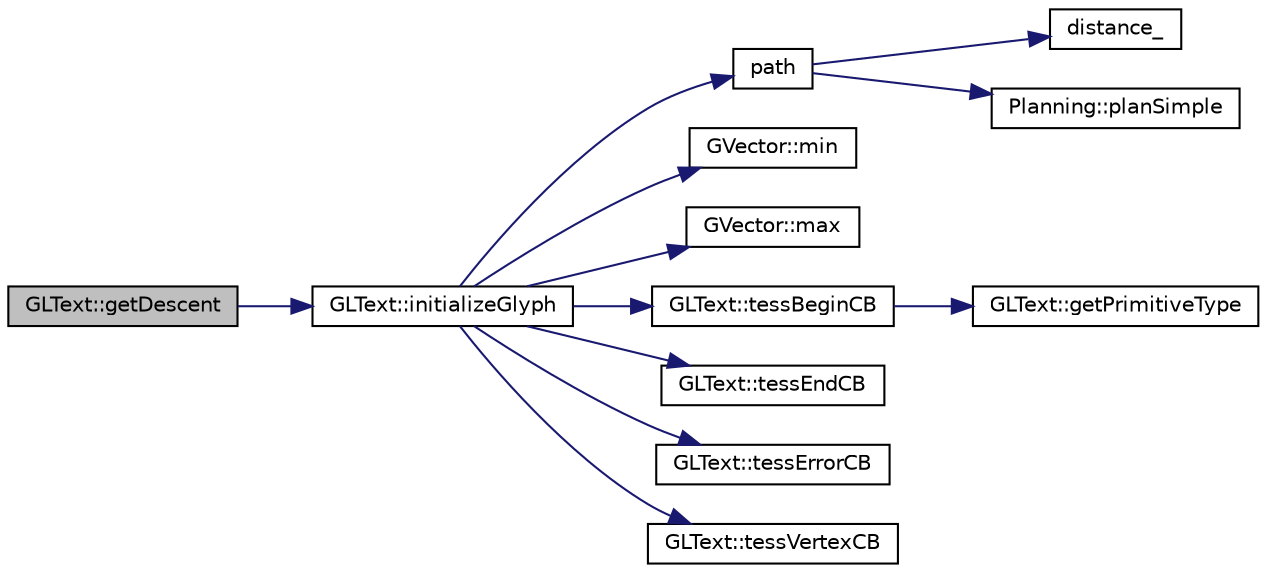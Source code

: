 digraph "GLText::getDescent"
{
 // INTERACTIVE_SVG=YES
  edge [fontname="Helvetica",fontsize="10",labelfontname="Helvetica",labelfontsize="10"];
  node [fontname="Helvetica",fontsize="10",shape=record];
  rankdir="LR";
  Node1 [label="GLText::getDescent",height=0.2,width=0.4,color="black", fillcolor="grey75", style="filled", fontcolor="black"];
  Node1 -> Node2 [color="midnightblue",fontsize="10",style="solid",fontname="Helvetica"];
  Node2 [label="GLText::initializeGlyph",height=0.2,width=0.4,color="black", fillcolor="white", style="filled",URL="$d2/d12/class_g_l_text.html#aa79fd465d627cd52077657d4a0f886ba"];
  Node2 -> Node3 [color="midnightblue",fontsize="10",style="solid",fontname="Helvetica"];
  Node3 [label="path",height=0.2,width=0.4,color="black", fillcolor="white", style="filled",URL="$dd/d8b/listener_8cpp.html#ac7e332386e86e341c48b409c2cbe8e1c"];
  Node3 -> Node4 [color="midnightblue",fontsize="10",style="solid",fontname="Helvetica"];
  Node4 [label="distance_",height=0.2,width=0.4,color="black", fillcolor="white", style="filled",URL="$dd/d8b/listener_8cpp.html#ad8ebde7f19a05b1932e031188de5fd24"];
  Node3 -> Node5 [color="midnightblue",fontsize="10",style="solid",fontname="Helvetica"];
  Node5 [label="Planning::planSimple",height=0.2,width=0.4,color="black", fillcolor="white", style="filled",URL="$d9/db5/class_planning.html#a744d359a25387ab5e94cfa12e302ac8e",tooltip="Set Dimensions for ompl space. "];
  Node2 -> Node6 [color="midnightblue",fontsize="10",style="solid",fontname="Helvetica"];
  Node6 [label="GVector::min",height=0.2,width=0.4,color="black", fillcolor="white", style="filled",URL="$d5/da9/namespace_g_vector.html#a79b77964e0a1ea74cc1ca2048991fb73"];
  Node2 -> Node7 [color="midnightblue",fontsize="10",style="solid",fontname="Helvetica"];
  Node7 [label="GVector::max",height=0.2,width=0.4,color="black", fillcolor="white", style="filled",URL="$d5/da9/namespace_g_vector.html#a1223529a5f19606fa1f0bb39404a9ec3"];
  Node2 -> Node8 [color="midnightblue",fontsize="10",style="solid",fontname="Helvetica"];
  Node8 [label="GLText::tessBeginCB",height=0.2,width=0.4,color="black", fillcolor="white", style="filled",URL="$d2/d12/class_g_l_text.html#a643f3ca936c2fc9502ddb8aa169324e3"];
  Node8 -> Node9 [color="midnightblue",fontsize="10",style="solid",fontname="Helvetica"];
  Node9 [label="GLText::getPrimitiveType",height=0.2,width=0.4,color="black", fillcolor="white", style="filled",URL="$d2/d12/class_g_l_text.html#afd6fb3661ea765251aaf138b56a86249"];
  Node2 -> Node10 [color="midnightblue",fontsize="10",style="solid",fontname="Helvetica"];
  Node10 [label="GLText::tessEndCB",height=0.2,width=0.4,color="black", fillcolor="white", style="filled",URL="$d2/d12/class_g_l_text.html#ac7d158d65027e98cf8e9caa2a15b662f"];
  Node2 -> Node11 [color="midnightblue",fontsize="10",style="solid",fontname="Helvetica"];
  Node11 [label="GLText::tessErrorCB",height=0.2,width=0.4,color="black", fillcolor="white", style="filled",URL="$d2/d12/class_g_l_text.html#a126707a26eaa3ee06e89c33172d944a0"];
  Node2 -> Node12 [color="midnightblue",fontsize="10",style="solid",fontname="Helvetica"];
  Node12 [label="GLText::tessVertexCB",height=0.2,width=0.4,color="black", fillcolor="white", style="filled",URL="$d2/d12/class_g_l_text.html#ad6841ce80664c17ba2d031f05c01461a"];
}
